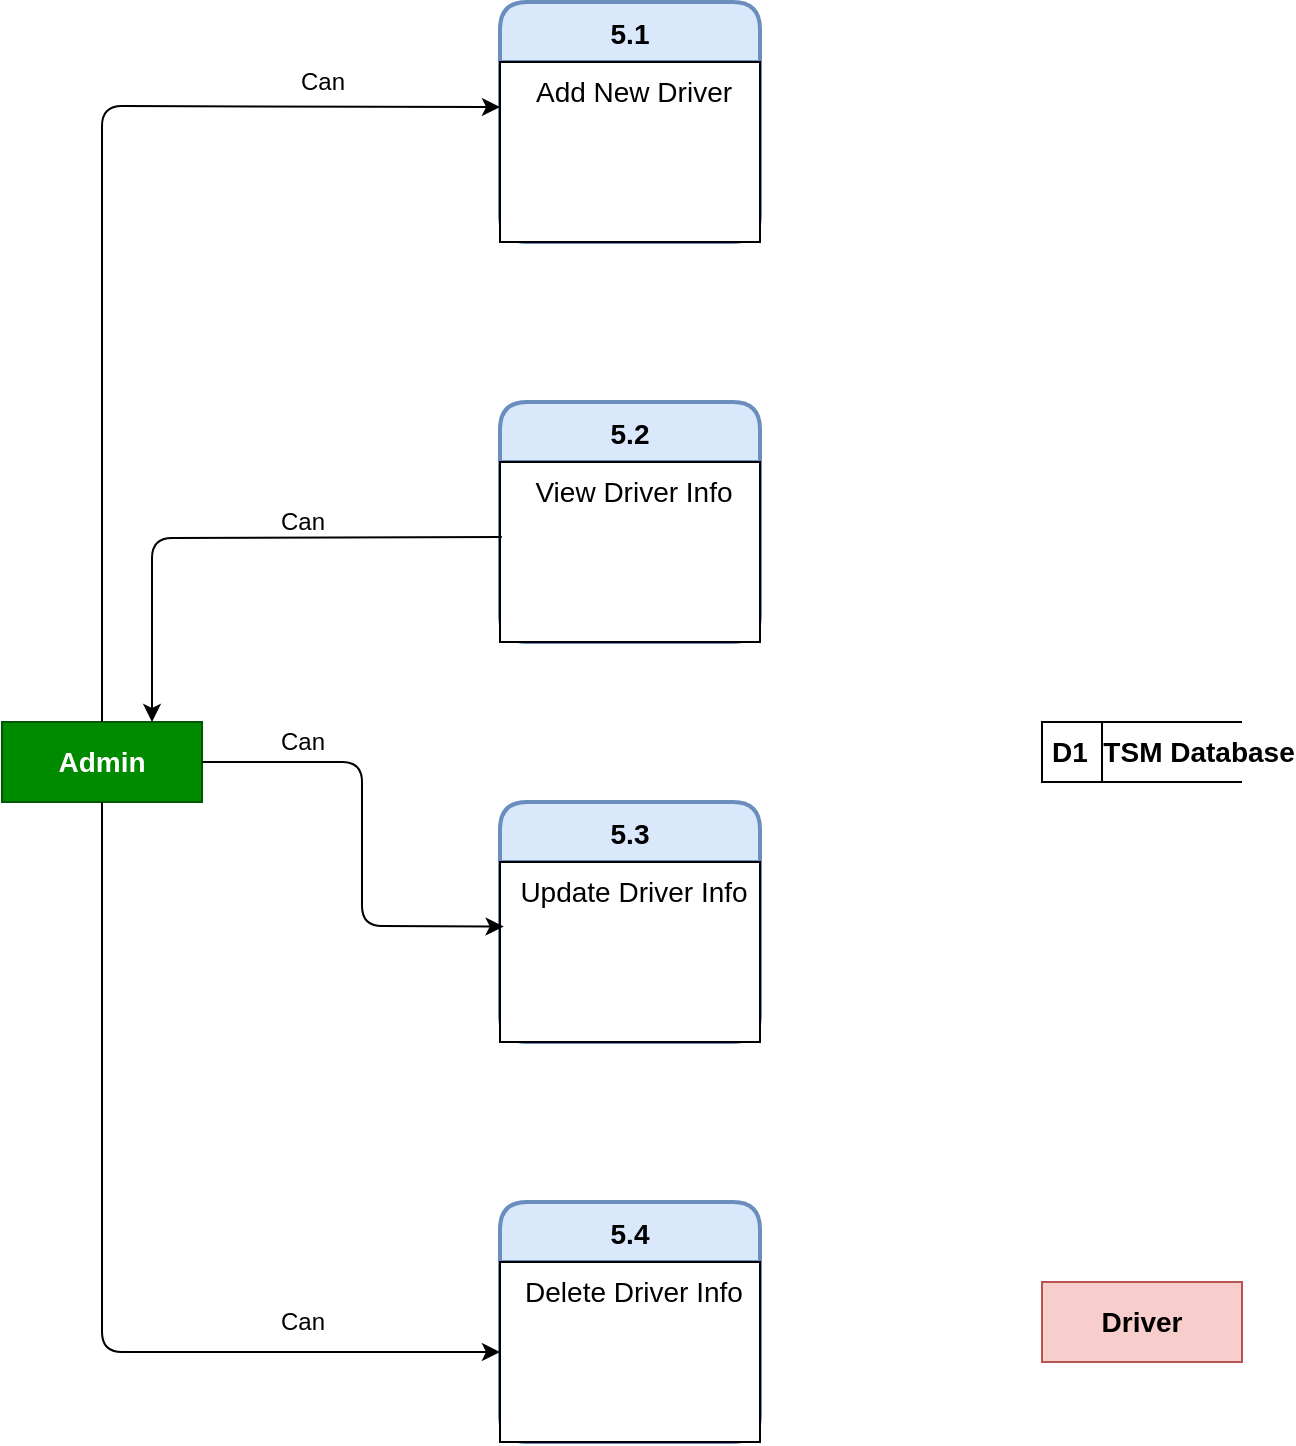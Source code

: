<mxfile version="15.3.4" type="github">
  <diagram id="m1V7zA7mebeq46YNh9Ek" name="Page-1">
    <mxGraphModel dx="1219" dy="672" grid="1" gridSize="10" guides="1" tooltips="1" connect="1" arrows="1" fold="1" page="1" pageScale="1" pageWidth="827" pageHeight="1169" math="0" shadow="0">
      <root>
        <mxCell id="0" />
        <mxCell id="1" parent="0" />
        <mxCell id="PxbL5v5Bzp1MklqN0sMN-2" value="5.2" style="swimlane;childLayout=stackLayout;horizontal=1;startSize=30;horizontalStack=0;rounded=1;fontSize=14;fontStyle=1;strokeWidth=2;resizeParent=0;resizeLast=1;shadow=0;dashed=0;align=center;hachureGap=4;pointerEvents=0;fillColor=#dae8fc;strokeColor=#6c8ebf;" vertex="1" parent="1">
          <mxGeometry x="349" y="280" width="130" height="120" as="geometry" />
        </mxCell>
        <mxCell id="PxbL5v5Bzp1MklqN0sMN-3" value="View Driver Info" style="align=center;spacingLeft=4;fontSize=14;verticalAlign=top;resizable=0;rotatable=0;part=1;" vertex="1" parent="PxbL5v5Bzp1MklqN0sMN-2">
          <mxGeometry y="30" width="130" height="90" as="geometry" />
        </mxCell>
        <mxCell id="PxbL5v5Bzp1MklqN0sMN-4" value="" style="align=center;spacingLeft=4;fontSize=14;verticalAlign=top;resizable=0;rotatable=0;part=1;" vertex="1" parent="PxbL5v5Bzp1MklqN0sMN-2">
          <mxGeometry y="120" width="130" as="geometry" />
        </mxCell>
        <mxCell id="PxbL5v5Bzp1MklqN0sMN-5" value="" style="align=center;spacingLeft=4;fontSize=14;verticalAlign=top;resizable=0;rotatable=0;part=1;" vertex="1" parent="PxbL5v5Bzp1MklqN0sMN-2">
          <mxGeometry y="120" width="130" as="geometry" />
        </mxCell>
        <mxCell id="PxbL5v5Bzp1MklqN0sMN-6" value="5.3" style="swimlane;childLayout=stackLayout;horizontal=1;startSize=30;horizontalStack=0;rounded=1;fontSize=14;fontStyle=1;strokeWidth=2;resizeParent=0;resizeLast=1;shadow=0;dashed=0;align=center;hachureGap=4;pointerEvents=0;fillColor=#dae8fc;strokeColor=#6c8ebf;" vertex="1" parent="1">
          <mxGeometry x="349" y="480" width="130" height="120" as="geometry" />
        </mxCell>
        <mxCell id="PxbL5v5Bzp1MklqN0sMN-7" value="Update Driver Info" style="align=center;spacingLeft=4;fontSize=14;verticalAlign=top;resizable=0;rotatable=0;part=1;" vertex="1" parent="PxbL5v5Bzp1MklqN0sMN-6">
          <mxGeometry y="30" width="130" height="90" as="geometry" />
        </mxCell>
        <mxCell id="PxbL5v5Bzp1MklqN0sMN-8" value="" style="align=center;spacingLeft=4;fontSize=14;verticalAlign=top;resizable=0;rotatable=0;part=1;" vertex="1" parent="PxbL5v5Bzp1MklqN0sMN-6">
          <mxGeometry y="120" width="130" as="geometry" />
        </mxCell>
        <mxCell id="PxbL5v5Bzp1MklqN0sMN-9" value="" style="align=center;spacingLeft=4;fontSize=14;verticalAlign=top;resizable=0;rotatable=0;part=1;" vertex="1" parent="PxbL5v5Bzp1MklqN0sMN-6">
          <mxGeometry y="120" width="130" as="geometry" />
        </mxCell>
        <mxCell id="PxbL5v5Bzp1MklqN0sMN-10" value="5.4" style="swimlane;childLayout=stackLayout;horizontal=1;startSize=30;horizontalStack=0;rounded=1;fontSize=14;fontStyle=1;strokeWidth=2;resizeParent=0;resizeLast=1;shadow=0;dashed=0;align=center;hachureGap=4;pointerEvents=0;fillColor=#dae8fc;strokeColor=#6c8ebf;" vertex="1" parent="1">
          <mxGeometry x="349" y="680" width="130" height="120" as="geometry" />
        </mxCell>
        <mxCell id="PxbL5v5Bzp1MklqN0sMN-11" value="Delete Driver Info" style="align=center;spacingLeft=4;fontSize=14;verticalAlign=top;resizable=0;rotatable=0;part=1;" vertex="1" parent="PxbL5v5Bzp1MklqN0sMN-10">
          <mxGeometry y="30" width="130" height="90" as="geometry" />
        </mxCell>
        <mxCell id="PxbL5v5Bzp1MklqN0sMN-12" value="" style="align=center;spacingLeft=4;fontSize=14;verticalAlign=top;resizable=0;rotatable=0;part=1;" vertex="1" parent="PxbL5v5Bzp1MklqN0sMN-10">
          <mxGeometry y="120" width="130" as="geometry" />
        </mxCell>
        <mxCell id="PxbL5v5Bzp1MklqN0sMN-13" value="" style="align=center;spacingLeft=4;fontSize=14;verticalAlign=top;resizable=0;rotatable=0;part=1;" vertex="1" parent="PxbL5v5Bzp1MklqN0sMN-10">
          <mxGeometry y="120" width="130" as="geometry" />
        </mxCell>
        <mxCell id="PxbL5v5Bzp1MklqN0sMN-18" value="&lt;b&gt;D1&amp;nbsp; TSM Database&lt;/b&gt;" style="html=1;dashed=0;whitespace=wrap;shape=mxgraph.dfd.dataStoreID;align=left;spacingLeft=3;points=[[0,0],[0.5,0],[1,0],[0,0.5],[1,0.5],[0,1],[0.5,1],[1,1]];hachureGap=4;pointerEvents=0;fontSize=14;" vertex="1" parent="1">
          <mxGeometry x="620" y="440" width="100" height="30" as="geometry" />
        </mxCell>
        <mxCell id="PxbL5v5Bzp1MklqN0sMN-21" value="&lt;b&gt;Driver&lt;/b&gt;" style="whiteSpace=wrap;html=1;align=center;hachureGap=4;pointerEvents=0;fontSize=14;fillColor=#f8cecc;strokeColor=#b85450;" vertex="1" parent="1">
          <mxGeometry x="620" y="720" width="100" height="40" as="geometry" />
        </mxCell>
        <mxCell id="PxbL5v5Bzp1MklqN0sMN-22" value="5.1" style="swimlane;childLayout=stackLayout;horizontal=1;startSize=30;horizontalStack=0;rounded=1;fontSize=14;fontStyle=1;strokeWidth=2;resizeParent=0;resizeLast=1;shadow=0;dashed=0;align=center;hachureGap=4;pointerEvents=0;fillColor=#dae8fc;strokeColor=#6c8ebf;" vertex="1" parent="1">
          <mxGeometry x="349" y="80" width="130" height="120" as="geometry" />
        </mxCell>
        <mxCell id="PxbL5v5Bzp1MklqN0sMN-23" value="Add New Driver" style="align=center;spacingLeft=4;fontSize=14;verticalAlign=top;resizable=0;rotatable=0;part=1;" vertex="1" parent="PxbL5v5Bzp1MklqN0sMN-22">
          <mxGeometry y="30" width="130" height="90" as="geometry" />
        </mxCell>
        <mxCell id="PxbL5v5Bzp1MklqN0sMN-24" value="" style="align=center;spacingLeft=4;fontSize=14;verticalAlign=top;resizable=0;rotatable=0;part=1;" vertex="1" parent="PxbL5v5Bzp1MklqN0sMN-22">
          <mxGeometry y="120" width="130" as="geometry" />
        </mxCell>
        <mxCell id="PxbL5v5Bzp1MklqN0sMN-25" value="" style="align=center;spacingLeft=4;fontSize=14;verticalAlign=top;resizable=0;rotatable=0;part=1;" vertex="1" parent="PxbL5v5Bzp1MklqN0sMN-22">
          <mxGeometry y="120" width="130" as="geometry" />
        </mxCell>
        <mxCell id="PxbL5v5Bzp1MklqN0sMN-19" value="&lt;b&gt;Admin&lt;/b&gt;" style="whiteSpace=wrap;html=1;align=center;hachureGap=4;pointerEvents=0;fontSize=14;fillColor=#008a00;strokeColor=#005700;fontColor=#ffffff;" vertex="1" parent="1">
          <mxGeometry x="100" y="440" width="100" height="40" as="geometry" />
        </mxCell>
        <mxCell id="PxbL5v5Bzp1MklqN0sMN-55" value="" style="endArrow=classic;html=1;sourcePerimeterSpacing=8;targetPerimeterSpacing=8;exitX=0.5;exitY=0;exitDx=0;exitDy=0;entryX=0;entryY=0.25;entryDx=0;entryDy=0;" edge="1" parent="1" source="PxbL5v5Bzp1MklqN0sMN-19" target="PxbL5v5Bzp1MklqN0sMN-23">
          <mxGeometry width="50" height="50" relative="1" as="geometry">
            <mxPoint x="400" y="280" as="sourcePoint" />
            <mxPoint x="450" y="230" as="targetPoint" />
            <Array as="points">
              <mxPoint x="150" y="132" />
            </Array>
          </mxGeometry>
        </mxCell>
        <mxCell id="PxbL5v5Bzp1MklqN0sMN-56" value="Can" style="text;html=1;align=center;verticalAlign=middle;resizable=0;points=[];autosize=1;strokeColor=none;fillColor=none;" vertex="1" parent="1">
          <mxGeometry x="240" y="110" width="40" height="20" as="geometry" />
        </mxCell>
        <mxCell id="PxbL5v5Bzp1MklqN0sMN-57" value="" style="endArrow=classic;html=1;sourcePerimeterSpacing=8;targetPerimeterSpacing=8;entryX=0.75;entryY=0;entryDx=0;entryDy=0;exitX=0.007;exitY=0.417;exitDx=0;exitDy=0;exitPerimeter=0;" edge="1" parent="1" source="PxbL5v5Bzp1MklqN0sMN-3" target="PxbL5v5Bzp1MklqN0sMN-19">
          <mxGeometry width="50" height="50" relative="1" as="geometry">
            <mxPoint x="340" y="360" as="sourcePoint" />
            <mxPoint x="450" y="230" as="targetPoint" />
            <Array as="points">
              <mxPoint x="175" y="348" />
            </Array>
          </mxGeometry>
        </mxCell>
        <mxCell id="PxbL5v5Bzp1MklqN0sMN-58" value="Can" style="text;html=1;align=center;verticalAlign=middle;resizable=0;points=[];autosize=1;strokeColor=none;fillColor=none;" vertex="1" parent="1">
          <mxGeometry x="230" y="330" width="40" height="20" as="geometry" />
        </mxCell>
        <mxCell id="PxbL5v5Bzp1MklqN0sMN-59" value="" style="endArrow=classic;html=1;sourcePerimeterSpacing=8;targetPerimeterSpacing=8;exitX=1;exitY=0.5;exitDx=0;exitDy=0;entryX=0.014;entryY=0.359;entryDx=0;entryDy=0;entryPerimeter=0;" edge="1" parent="1" source="PxbL5v5Bzp1MklqN0sMN-19" target="PxbL5v5Bzp1MklqN0sMN-7">
          <mxGeometry width="50" height="50" relative="1" as="geometry">
            <mxPoint x="400" y="390" as="sourcePoint" />
            <mxPoint x="450" y="340" as="targetPoint" />
            <Array as="points">
              <mxPoint x="280" y="460" />
              <mxPoint x="280" y="542" />
            </Array>
          </mxGeometry>
        </mxCell>
        <mxCell id="PxbL5v5Bzp1MklqN0sMN-60" value="Can" style="text;html=1;align=center;verticalAlign=middle;resizable=0;points=[];autosize=1;strokeColor=none;fillColor=none;" vertex="1" parent="1">
          <mxGeometry x="230" y="440" width="40" height="20" as="geometry" />
        </mxCell>
        <mxCell id="PxbL5v5Bzp1MklqN0sMN-61" value="" style="endArrow=classic;html=1;sourcePerimeterSpacing=8;targetPerimeterSpacing=8;exitX=0.5;exitY=1;exitDx=0;exitDy=0;entryX=0;entryY=0.5;entryDx=0;entryDy=0;" edge="1" parent="1" source="PxbL5v5Bzp1MklqN0sMN-19" target="PxbL5v5Bzp1MklqN0sMN-11">
          <mxGeometry width="50" height="50" relative="1" as="geometry">
            <mxPoint x="400" y="390" as="sourcePoint" />
            <mxPoint x="450" y="340" as="targetPoint" />
            <Array as="points">
              <mxPoint x="150" y="755" />
            </Array>
          </mxGeometry>
        </mxCell>
        <mxCell id="PxbL5v5Bzp1MklqN0sMN-62" value="Can" style="text;html=1;align=center;verticalAlign=middle;resizable=0;points=[];autosize=1;strokeColor=none;fillColor=none;" vertex="1" parent="1">
          <mxGeometry x="230" y="730" width="40" height="20" as="geometry" />
        </mxCell>
      </root>
    </mxGraphModel>
  </diagram>
</mxfile>
